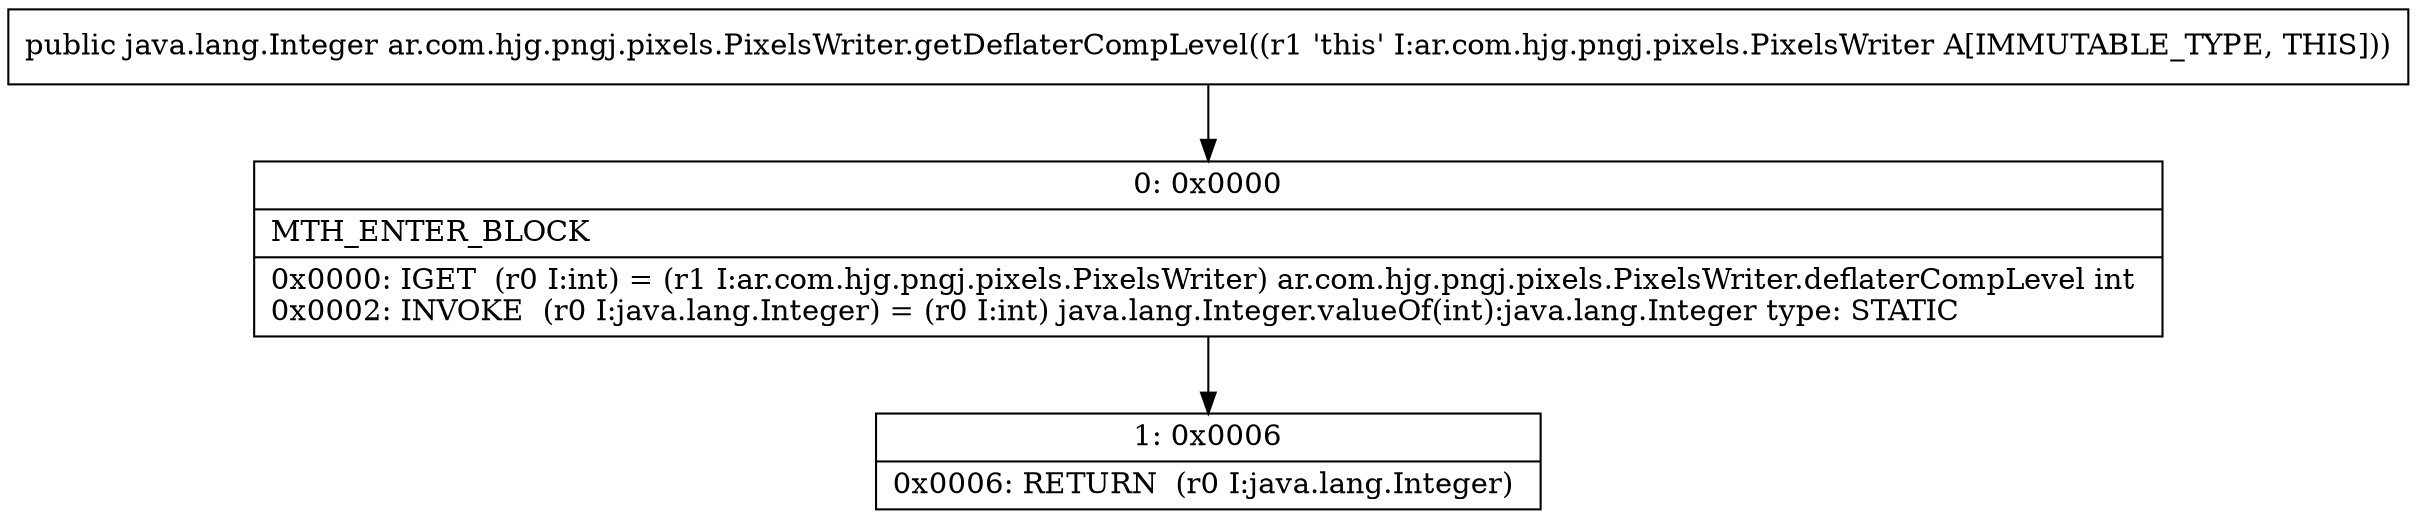 digraph "CFG forar.com.hjg.pngj.pixels.PixelsWriter.getDeflaterCompLevel()Ljava\/lang\/Integer;" {
Node_0 [shape=record,label="{0\:\ 0x0000|MTH_ENTER_BLOCK\l|0x0000: IGET  (r0 I:int) = (r1 I:ar.com.hjg.pngj.pixels.PixelsWriter) ar.com.hjg.pngj.pixels.PixelsWriter.deflaterCompLevel int \l0x0002: INVOKE  (r0 I:java.lang.Integer) = (r0 I:int) java.lang.Integer.valueOf(int):java.lang.Integer type: STATIC \l}"];
Node_1 [shape=record,label="{1\:\ 0x0006|0x0006: RETURN  (r0 I:java.lang.Integer) \l}"];
MethodNode[shape=record,label="{public java.lang.Integer ar.com.hjg.pngj.pixels.PixelsWriter.getDeflaterCompLevel((r1 'this' I:ar.com.hjg.pngj.pixels.PixelsWriter A[IMMUTABLE_TYPE, THIS])) }"];
MethodNode -> Node_0;
Node_0 -> Node_1;
}

